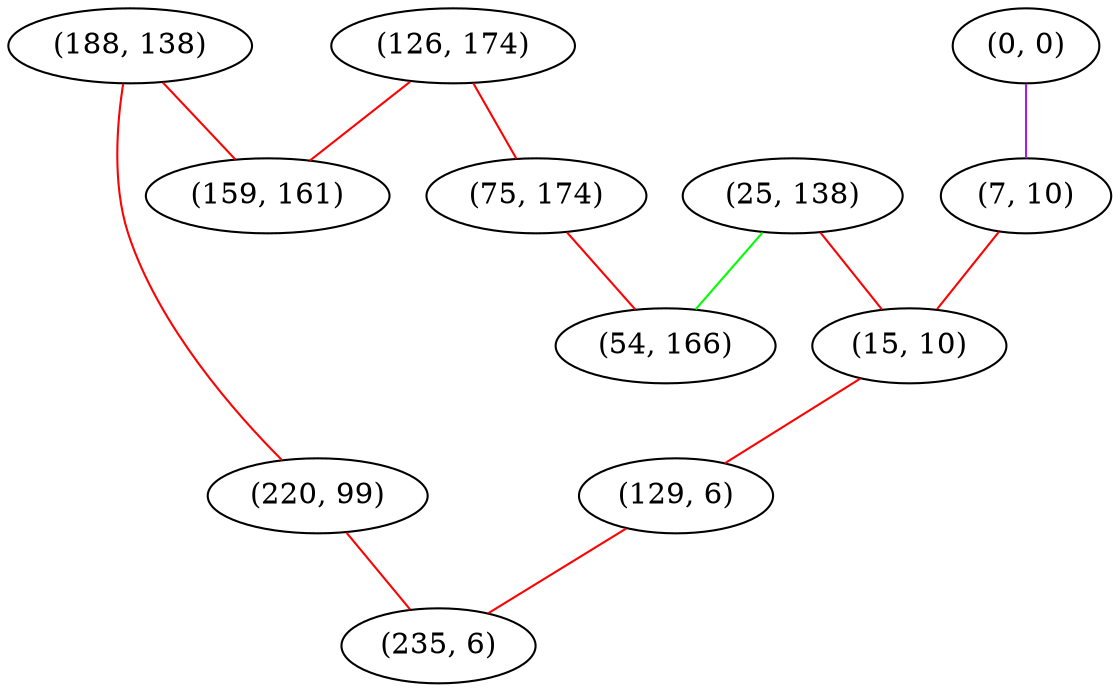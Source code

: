 graph "" {
"(25, 138)";
"(0, 0)";
"(7, 10)";
"(126, 174)";
"(188, 138)";
"(15, 10)";
"(129, 6)";
"(220, 99)";
"(75, 174)";
"(54, 166)";
"(235, 6)";
"(159, 161)";
"(25, 138)" -- "(15, 10)"  [color=red, key=0, weight=1];
"(25, 138)" -- "(54, 166)"  [color=green, key=0, weight=2];
"(0, 0)" -- "(7, 10)"  [color=purple, key=0, weight=4];
"(7, 10)" -- "(15, 10)"  [color=red, key=0, weight=1];
"(126, 174)" -- "(75, 174)"  [color=red, key=0, weight=1];
"(126, 174)" -- "(159, 161)"  [color=red, key=0, weight=1];
"(188, 138)" -- "(220, 99)"  [color=red, key=0, weight=1];
"(188, 138)" -- "(159, 161)"  [color=red, key=0, weight=1];
"(15, 10)" -- "(129, 6)"  [color=red, key=0, weight=1];
"(129, 6)" -- "(235, 6)"  [color=red, key=0, weight=1];
"(220, 99)" -- "(235, 6)"  [color=red, key=0, weight=1];
"(75, 174)" -- "(54, 166)"  [color=red, key=0, weight=1];
}
